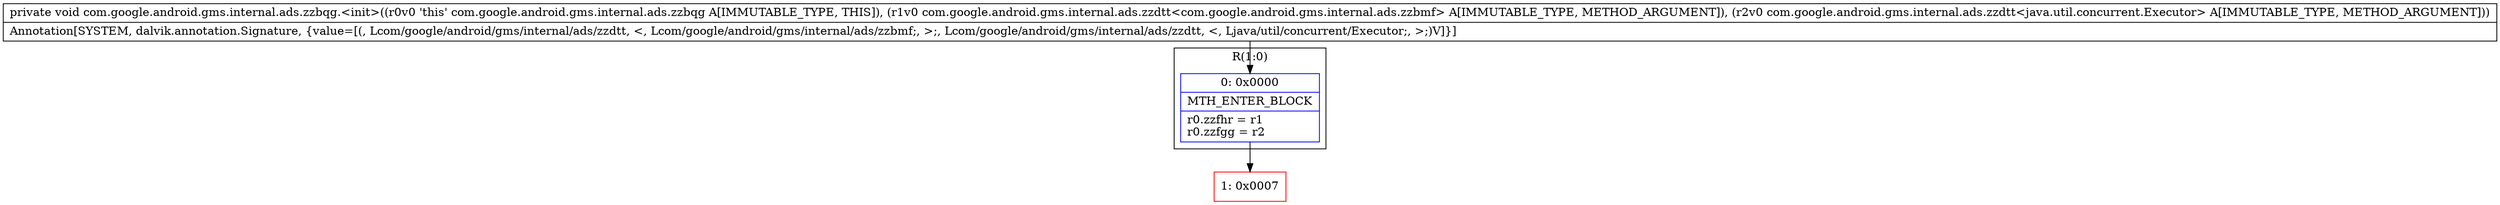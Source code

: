 digraph "CFG forcom.google.android.gms.internal.ads.zzbqg.\<init\>(Lcom\/google\/android\/gms\/internal\/ads\/zzdtt;Lcom\/google\/android\/gms\/internal\/ads\/zzdtt;)V" {
subgraph cluster_Region_7521087 {
label = "R(1:0)";
node [shape=record,color=blue];
Node_0 [shape=record,label="{0\:\ 0x0000|MTH_ENTER_BLOCK\l|r0.zzfhr = r1\lr0.zzfgg = r2\l}"];
}
Node_1 [shape=record,color=red,label="{1\:\ 0x0007}"];
MethodNode[shape=record,label="{private void com.google.android.gms.internal.ads.zzbqg.\<init\>((r0v0 'this' com.google.android.gms.internal.ads.zzbqg A[IMMUTABLE_TYPE, THIS]), (r1v0 com.google.android.gms.internal.ads.zzdtt\<com.google.android.gms.internal.ads.zzbmf\> A[IMMUTABLE_TYPE, METHOD_ARGUMENT]), (r2v0 com.google.android.gms.internal.ads.zzdtt\<java.util.concurrent.Executor\> A[IMMUTABLE_TYPE, METHOD_ARGUMENT]))  | Annotation[SYSTEM, dalvik.annotation.Signature, \{value=[(, Lcom\/google\/android\/gms\/internal\/ads\/zzdtt, \<, Lcom\/google\/android\/gms\/internal\/ads\/zzbmf;, \>;, Lcom\/google\/android\/gms\/internal\/ads\/zzdtt, \<, Ljava\/util\/concurrent\/Executor;, \>;)V]\}]\l}"];
MethodNode -> Node_0;
Node_0 -> Node_1;
}

